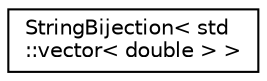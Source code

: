 digraph "Graphical Class Hierarchy"
{
  edge [fontname="Helvetica",fontsize="10",labelfontname="Helvetica",labelfontsize="10"];
  node [fontname="Helvetica",fontsize="10",shape=record];
  rankdir="LR";
  Node0 [label="StringBijection\< std\l::vector\< double \> \>",height=0.2,width=0.4,color="black", fillcolor="white", style="filled",URL="$d5/d41/class_string_bijection.html"];
}
